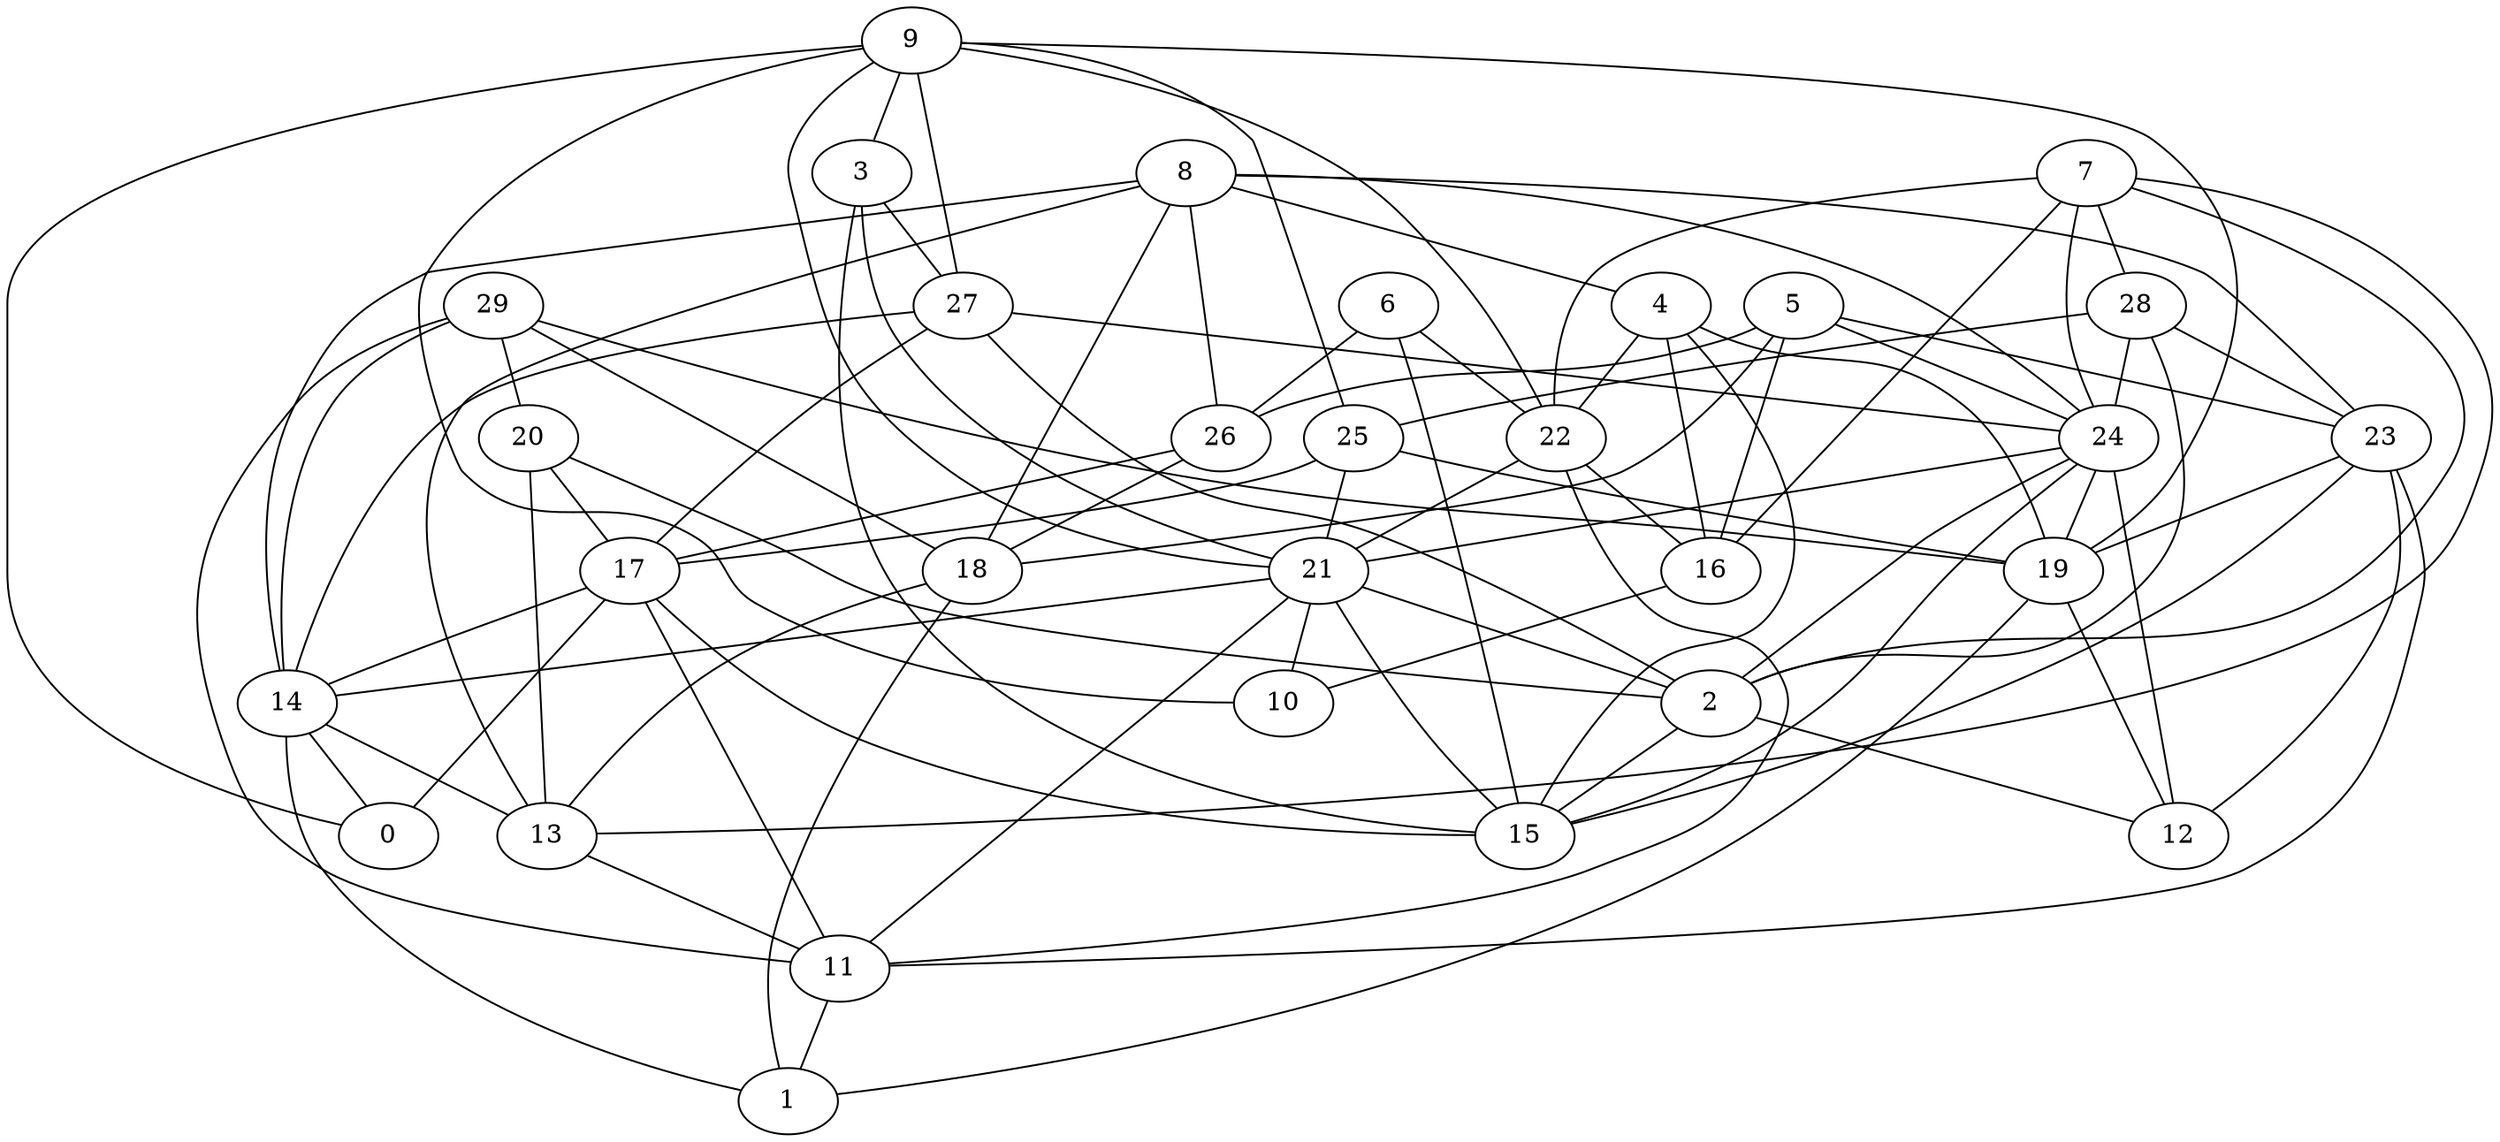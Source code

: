 digraph GG_graph {

subgraph G_graph {
edge [color = black]
"26" -> "18" [dir = none]
"8" -> "4" [dir = none]
"8" -> "23" [dir = none]
"29" -> "14" [dir = none]
"29" -> "18" [dir = none]
"13" -> "11" [dir = none]
"9" -> "27" [dir = none]
"9" -> "0" [dir = none]
"9" -> "22" [dir = none]
"22" -> "11" [dir = none]
"18" -> "13" [dir = none]
"11" -> "1" [dir = none]
"17" -> "14" [dir = none]
"27" -> "2" [dir = none]
"27" -> "24" [dir = none]
"7" -> "28" [dir = none]
"7" -> "22" [dir = none]
"5" -> "16" [dir = none]
"5" -> "18" [dir = none]
"6" -> "26" [dir = none]
"3" -> "15" [dir = none]
"23" -> "11" [dir = none]
"21" -> "10" [dir = none]
"21" -> "11" [dir = none]
"20" -> "17" [dir = none]
"24" -> "15" [dir = none]
"24" -> "19" [dir = none]
"19" -> "12" [dir = none]
"25" -> "17" [dir = none]
"6" -> "22" [dir = none]
"26" -> "17" [dir = none]
"3" -> "21" [dir = none]
"23" -> "12" [dir = none]
"20" -> "13" [dir = none]
"4" -> "16" [dir = none]
"14" -> "0" [dir = none]
"7" -> "16" [dir = none]
"7" -> "24" [dir = none]
"28" -> "25" [dir = none]
"7" -> "13" [dir = none]
"18" -> "1" [dir = none]
"17" -> "15" [dir = none]
"3" -> "27" [dir = none]
"27" -> "14" [dir = none]
"23" -> "19" [dir = none]
"9" -> "19" [dir = none]
"19" -> "1" [dir = none]
"14" -> "13" [dir = none]
"28" -> "2" [dir = none]
"8" -> "13" [dir = none]
"16" -> "10" [dir = none]
"25" -> "21" [dir = none]
"2" -> "15" [dir = none]
"21" -> "14" [dir = none]
"8" -> "26" [dir = none]
"27" -> "17" [dir = none]
"22" -> "21" [dir = none]
"24" -> "12" [dir = none]
"25" -> "19" [dir = none]
"4" -> "15" [dir = none]
"20" -> "2" [dir = none]
"17" -> "0" [dir = none]
"4" -> "22" [dir = none]
"21" -> "2" [dir = none]
"9" -> "21" [dir = none]
"24" -> "21" [dir = none]
"29" -> "20" [dir = none]
"9" -> "10" [dir = none]
"6" -> "15" [dir = none]
"17" -> "11" [dir = none]
"14" -> "1" [dir = none]
"8" -> "18" [dir = none]
"5" -> "24" [dir = none]
"29" -> "19" [dir = none]
"8" -> "24" [dir = none]
"8" -> "14" [dir = none]
"28" -> "23" [dir = none]
"29" -> "11" [dir = none]
"22" -> "16" [dir = none]
"21" -> "15" [dir = none]
"28" -> "24" [dir = none]
"2" -> "12" [dir = none]
"5" -> "23" [dir = none]
"5" -> "26" [dir = none]
"23" -> "15" [dir = none]
"7" -> "2" [dir = none]
"24" -> "2" [dir = none]
"9" -> "3" [dir = none]
"4" -> "19" [dir = none]
"9" -> "25" [dir = none]
}

}
